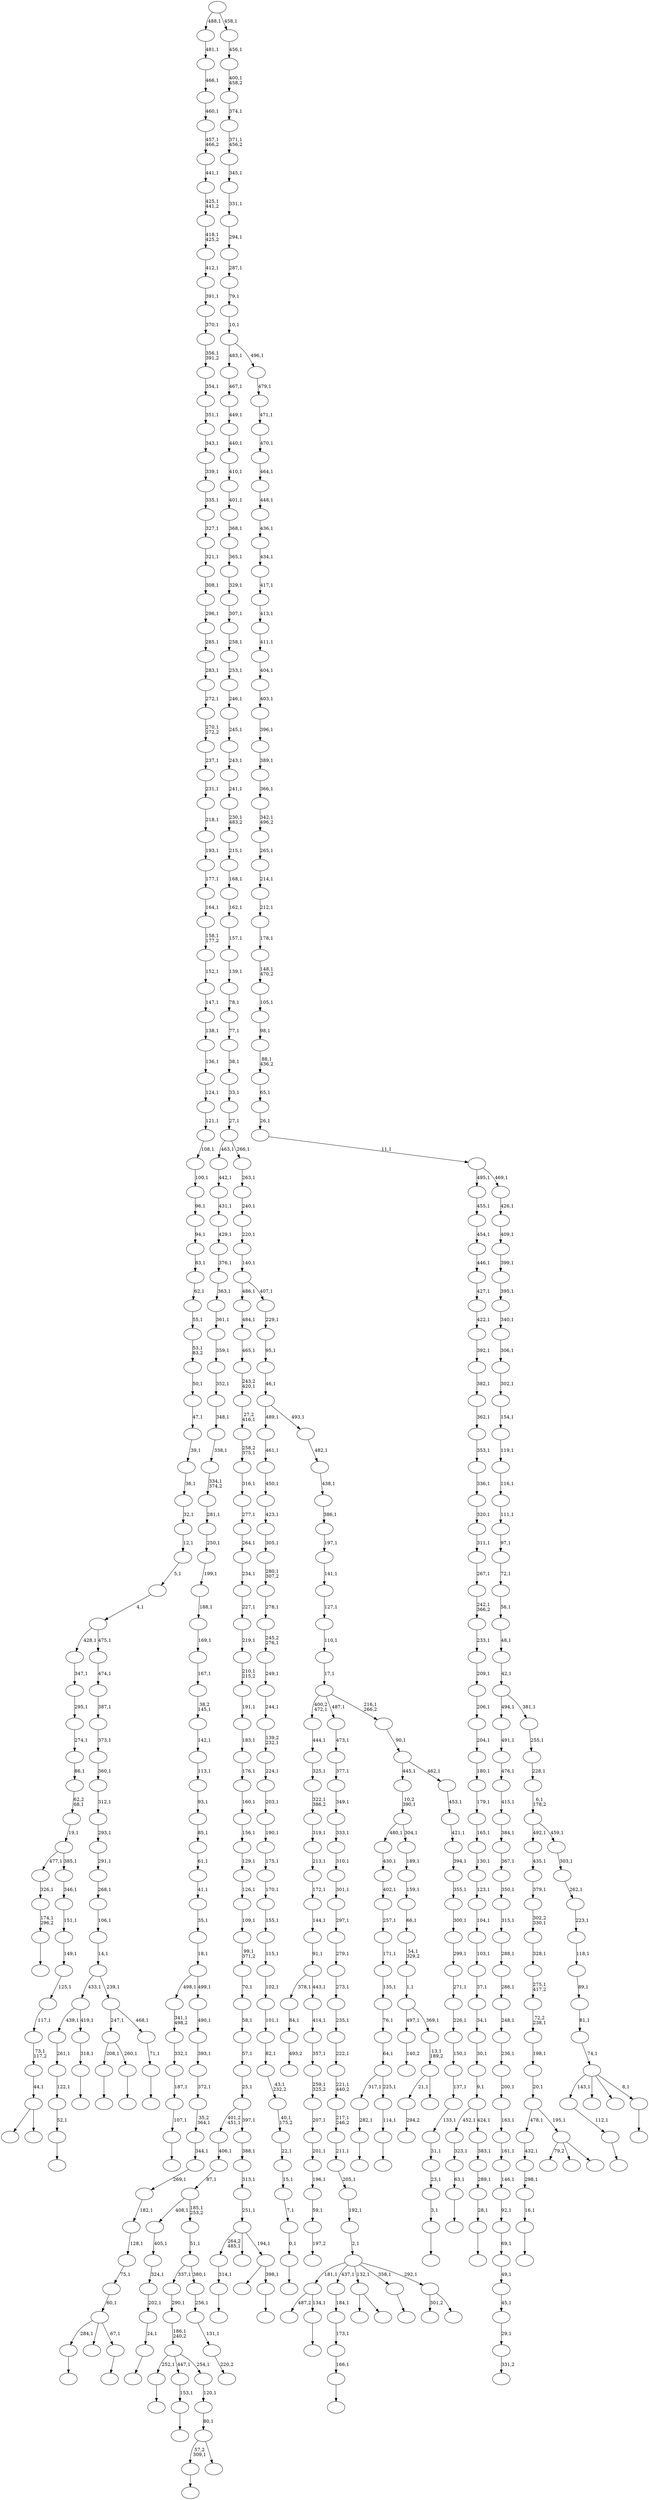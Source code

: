 digraph T {
	550 [label=""]
	549 [label=""]
	548 [label=""]
	547 [label=""]
	546 [label=""]
	545 [label=""]
	544 [label=""]
	543 [label=""]
	542 [label=""]
	541 [label=""]
	540 [label=""]
	539 [label=""]
	538 [label=""]
	537 [label=""]
	536 [label=""]
	535 [label=""]
	534 [label=""]
	533 [label=""]
	532 [label=""]
	531 [label=""]
	530 [label=""]
	529 [label=""]
	528 [label=""]
	527 [label=""]
	526 [label=""]
	525 [label=""]
	524 [label=""]
	523 [label=""]
	522 [label=""]
	521 [label=""]
	520 [label=""]
	519 [label=""]
	518 [label=""]
	517 [label=""]
	516 [label=""]
	515 [label=""]
	514 [label=""]
	513 [label=""]
	512 [label=""]
	511 [label=""]
	510 [label=""]
	509 [label=""]
	508 [label=""]
	507 [label=""]
	506 [label=""]
	505 [label=""]
	504 [label=""]
	503 [label=""]
	502 [label=""]
	501 [label=""]
	500 [label=""]
	499 [label=""]
	498 [label=""]
	497 [label=""]
	496 [label=""]
	495 [label=""]
	494 [label=""]
	493 [label=""]
	492 [label=""]
	491 [label=""]
	490 [label=""]
	489 [label=""]
	488 [label=""]
	487 [label=""]
	486 [label=""]
	485 [label=""]
	484 [label=""]
	483 [label=""]
	482 [label=""]
	481 [label=""]
	480 [label=""]
	479 [label=""]
	478 [label=""]
	477 [label=""]
	476 [label=""]
	475 [label=""]
	474 [label=""]
	473 [label=""]
	472 [label=""]
	471 [label=""]
	470 [label=""]
	469 [label=""]
	468 [label=""]
	467 [label=""]
	466 [label=""]
	465 [label=""]
	464 [label=""]
	463 [label=""]
	462 [label=""]
	461 [label=""]
	460 [label=""]
	459 [label=""]
	458 [label=""]
	457 [label=""]
	456 [label=""]
	455 [label=""]
	454 [label=""]
	453 [label=""]
	452 [label=""]
	451 [label=""]
	450 [label=""]
	449 [label=""]
	448 [label=""]
	447 [label=""]
	446 [label=""]
	445 [label=""]
	444 [label=""]
	443 [label=""]
	442 [label=""]
	441 [label=""]
	440 [label=""]
	439 [label=""]
	438 [label=""]
	437 [label=""]
	436 [label=""]
	435 [label=""]
	434 [label=""]
	433 [label=""]
	432 [label=""]
	431 [label=""]
	430 [label=""]
	429 [label=""]
	428 [label=""]
	427 [label=""]
	426 [label=""]
	425 [label=""]
	424 [label=""]
	423 [label=""]
	422 [label=""]
	421 [label=""]
	420 [label=""]
	419 [label=""]
	418 [label=""]
	417 [label=""]
	416 [label=""]
	415 [label=""]
	414 [label=""]
	413 [label=""]
	412 [label=""]
	411 [label=""]
	410 [label=""]
	409 [label=""]
	408 [label=""]
	407 [label=""]
	406 [label=""]
	405 [label=""]
	404 [label=""]
	403 [label=""]
	402 [label=""]
	401 [label=""]
	400 [label=""]
	399 [label=""]
	398 [label=""]
	397 [label=""]
	396 [label=""]
	395 [label=""]
	394 [label=""]
	393 [label=""]
	392 [label=""]
	391 [label=""]
	390 [label=""]
	389 [label=""]
	388 [label=""]
	387 [label=""]
	386 [label=""]
	385 [label=""]
	384 [label=""]
	383 [label=""]
	382 [label=""]
	381 [label=""]
	380 [label=""]
	379 [label=""]
	378 [label=""]
	377 [label=""]
	376 [label=""]
	375 [label=""]
	374 [label=""]
	373 [label=""]
	372 [label=""]
	371 [label=""]
	370 [label=""]
	369 [label=""]
	368 [label=""]
	367 [label=""]
	366 [label=""]
	365 [label=""]
	364 [label=""]
	363 [label=""]
	362 [label=""]
	361 [label=""]
	360 [label=""]
	359 [label=""]
	358 [label=""]
	357 [label=""]
	356 [label=""]
	355 [label=""]
	354 [label=""]
	353 [label=""]
	352 [label=""]
	351 [label=""]
	350 [label=""]
	349 [label=""]
	348 [label=""]
	347 [label=""]
	346 [label=""]
	345 [label=""]
	344 [label=""]
	343 [label=""]
	342 [label=""]
	341 [label=""]
	340 [label=""]
	339 [label=""]
	338 [label=""]
	337 [label=""]
	336 [label=""]
	335 [label=""]
	334 [label=""]
	333 [label=""]
	332 [label=""]
	331 [label=""]
	330 [label=""]
	329 [label=""]
	328 [label=""]
	327 [label=""]
	326 [label=""]
	325 [label=""]
	324 [label=""]
	323 [label=""]
	322 [label=""]
	321 [label=""]
	320 [label=""]
	319 [label=""]
	318 [label=""]
	317 [label=""]
	316 [label=""]
	315 [label=""]
	314 [label=""]
	313 [label=""]
	312 [label=""]
	311 [label=""]
	310 [label=""]
	309 [label=""]
	308 [label=""]
	307 [label=""]
	306 [label=""]
	305 [label=""]
	304 [label=""]
	303 [label=""]
	302 [label=""]
	301 [label=""]
	300 [label=""]
	299 [label=""]
	298 [label=""]
	297 [label=""]
	296 [label=""]
	295 [label=""]
	294 [label=""]
	293 [label=""]
	292 [label=""]
	291 [label=""]
	290 [label=""]
	289 [label=""]
	288 [label=""]
	287 [label=""]
	286 [label=""]
	285 [label=""]
	284 [label=""]
	283 [label=""]
	282 [label=""]
	281 [label=""]
	280 [label=""]
	279 [label=""]
	278 [label=""]
	277 [label=""]
	276 [label=""]
	275 [label=""]
	274 [label=""]
	273 [label=""]
	272 [label=""]
	271 [label=""]
	270 [label=""]
	269 [label=""]
	268 [label=""]
	267 [label=""]
	266 [label=""]
	265 [label=""]
	264 [label=""]
	263 [label=""]
	262 [label=""]
	261 [label=""]
	260 [label=""]
	259 [label=""]
	258 [label=""]
	257 [label=""]
	256 [label=""]
	255 [label=""]
	254 [label=""]
	253 [label=""]
	252 [label=""]
	251 [label=""]
	250 [label=""]
	249 [label=""]
	248 [label=""]
	247 [label=""]
	246 [label=""]
	245 [label=""]
	244 [label=""]
	243 [label=""]
	242 [label=""]
	241 [label=""]
	240 [label=""]
	239 [label=""]
	238 [label=""]
	237 [label=""]
	236 [label=""]
	235 [label=""]
	234 [label=""]
	233 [label=""]
	232 [label=""]
	231 [label=""]
	230 [label=""]
	229 [label=""]
	228 [label=""]
	227 [label=""]
	226 [label=""]
	225 [label=""]
	224 [label=""]
	223 [label=""]
	222 [label=""]
	221 [label=""]
	220 [label=""]
	219 [label=""]
	218 [label=""]
	217 [label=""]
	216 [label=""]
	215 [label=""]
	214 [label=""]
	213 [label=""]
	212 [label=""]
	211 [label=""]
	210 [label=""]
	209 [label=""]
	208 [label=""]
	207 [label=""]
	206 [label=""]
	205 [label=""]
	204 [label=""]
	203 [label=""]
	202 [label=""]
	201 [label=""]
	200 [label=""]
	199 [label=""]
	198 [label=""]
	197 [label=""]
	196 [label=""]
	195 [label=""]
	194 [label=""]
	193 [label=""]
	192 [label=""]
	191 [label=""]
	190 [label=""]
	189 [label=""]
	188 [label=""]
	187 [label=""]
	186 [label=""]
	185 [label=""]
	184 [label=""]
	183 [label=""]
	182 [label=""]
	181 [label=""]
	180 [label=""]
	179 [label=""]
	178 [label=""]
	177 [label=""]
	176 [label=""]
	175 [label=""]
	174 [label=""]
	173 [label=""]
	172 [label=""]
	171 [label=""]
	170 [label=""]
	169 [label=""]
	168 [label=""]
	167 [label=""]
	166 [label=""]
	165 [label=""]
	164 [label=""]
	163 [label=""]
	162 [label=""]
	161 [label=""]
	160 [label=""]
	159 [label=""]
	158 [label=""]
	157 [label=""]
	156 [label=""]
	155 [label=""]
	154 [label=""]
	153 [label=""]
	152 [label=""]
	151 [label=""]
	150 [label=""]
	149 [label=""]
	148 [label=""]
	147 [label=""]
	146 [label=""]
	145 [label=""]
	144 [label=""]
	143 [label=""]
	142 [label=""]
	141 [label=""]
	140 [label=""]
	139 [label=""]
	138 [label=""]
	137 [label=""]
	136 [label=""]
	135 [label=""]
	134 [label=""]
	133 [label=""]
	132 [label=""]
	131 [label=""]
	130 [label=""]
	129 [label=""]
	128 [label=""]
	127 [label=""]
	126 [label=""]
	125 [label=""]
	124 [label=""]
	123 [label=""]
	122 [label=""]
	121 [label=""]
	120 [label=""]
	119 [label=""]
	118 [label=""]
	117 [label=""]
	116 [label=""]
	115 [label=""]
	114 [label=""]
	113 [label=""]
	112 [label=""]
	111 [label=""]
	110 [label=""]
	109 [label=""]
	108 [label=""]
	107 [label=""]
	106 [label=""]
	105 [label=""]
	104 [label=""]
	103 [label=""]
	102 [label=""]
	101 [label=""]
	100 [label=""]
	99 [label=""]
	98 [label=""]
	97 [label=""]
	96 [label=""]
	95 [label=""]
	94 [label=""]
	93 [label=""]
	92 [label=""]
	91 [label=""]
	90 [label=""]
	89 [label=""]
	88 [label=""]
	87 [label=""]
	86 [label=""]
	85 [label=""]
	84 [label=""]
	83 [label=""]
	82 [label=""]
	81 [label=""]
	80 [label=""]
	79 [label=""]
	78 [label=""]
	77 [label=""]
	76 [label=""]
	75 [label=""]
	74 [label=""]
	73 [label=""]
	72 [label=""]
	71 [label=""]
	70 [label=""]
	69 [label=""]
	68 [label=""]
	67 [label=""]
	66 [label=""]
	65 [label=""]
	64 [label=""]
	63 [label=""]
	62 [label=""]
	61 [label=""]
	60 [label=""]
	59 [label=""]
	58 [label=""]
	57 [label=""]
	56 [label=""]
	55 [label=""]
	54 [label=""]
	53 [label=""]
	52 [label=""]
	51 [label=""]
	50 [label=""]
	49 [label=""]
	48 [label=""]
	47 [label=""]
	46 [label=""]
	45 [label=""]
	44 [label=""]
	43 [label=""]
	42 [label=""]
	41 [label=""]
	40 [label=""]
	39 [label=""]
	38 [label=""]
	37 [label=""]
	36 [label=""]
	35 [label=""]
	34 [label=""]
	33 [label=""]
	32 [label=""]
	31 [label=""]
	30 [label=""]
	29 [label=""]
	28 [label=""]
	27 [label=""]
	26 [label=""]
	25 [label=""]
	24 [label=""]
	23 [label=""]
	22 [label=""]
	21 [label=""]
	20 [label=""]
	19 [label=""]
	18 [label=""]
	17 [label=""]
	16 [label=""]
	15 [label=""]
	14 [label=""]
	13 [label=""]
	12 [label=""]
	11 [label=""]
	10 [label=""]
	9 [label=""]
	8 [label=""]
	7 [label=""]
	6 [label=""]
	5 [label=""]
	4 [label=""]
	3 [label=""]
	2 [label=""]
	1 [label=""]
	0 [label=""]
	548 -> 549 [label=""]
	547 -> 548 [label="314,1"]
	544 -> 545 [label=""]
	543 -> 544 [label="16,1"]
	542 -> 543 [label="298,1"]
	541 -> 542 [label="432,1"]
	539 -> 540 [label=""]
	537 -> 538 [label=""]
	536 -> 537 [label="107,1"]
	535 -> 536 [label="187,1"]
	534 -> 535 [label="332,1"]
	533 -> 534 [label="341,1\n498,2"]
	531 -> 532 [label="493,2"]
	530 -> 531 [label="84,1"]
	528 -> 529 [label=""]
	524 -> 525 [label="197,2"]
	523 -> 524 [label="59,1"]
	522 -> 523 [label="196,1"]
	521 -> 522 [label="201,1"]
	520 -> 521 [label="207,1"]
	519 -> 520 [label="259,1\n325,2"]
	518 -> 519 [label="357,1"]
	517 -> 518 [label="414,1"]
	516 -> 530 [label="378,1"]
	516 -> 517 [label="443,1"]
	515 -> 516 [label="91,1"]
	514 -> 515 [label="144,1"]
	513 -> 514 [label="172,1"]
	512 -> 513 [label="213,1"]
	511 -> 512 [label="319,1"]
	510 -> 511 [label="322,1\n386,2"]
	509 -> 510 [label="325,1"]
	508 -> 509 [label="444,1"]
	506 -> 507 [label=""]
	505 -> 506 [label="52,1"]
	504 -> 505 [label="122,1"]
	503 -> 504 [label="261,1"]
	500 -> 501 [label=""]
	499 -> 500 [label="174,1\n296,2"]
	498 -> 499 [label="326,1"]
	495 -> 496 [label="294,2"]
	493 -> 494 [label=""]
	492 -> 493 [label="282,1"]
	490 -> 491 [label=""]
	489 -> 490 [label="112,1"]
	487 -> 488 [label=""]
	486 -> 497 [label="487,2"]
	486 -> 487 [label="134,1"]
	484 -> 485 [label="331,2"]
	483 -> 484 [label="29,1"]
	482 -> 483 [label="45,1"]
	481 -> 482 [label="49,1"]
	480 -> 481 [label="69,1"]
	479 -> 480 [label="92,1"]
	478 -> 479 [label="146,1"]
	477 -> 478 [label="161,1"]
	476 -> 477 [label="163,1"]
	475 -> 476 [label="200,1"]
	474 -> 475 [label="236,1"]
	473 -> 474 [label="248,1"]
	472 -> 473 [label="286,1"]
	471 -> 472 [label="288,1"]
	470 -> 471 [label="315,1"]
	469 -> 470 [label="350,1"]
	468 -> 469 [label="367,1"]
	467 -> 468 [label="384,1"]
	466 -> 467 [label="415,1"]
	465 -> 466 [label="476,1"]
	464 -> 465 [label="491,1"]
	462 -> 463 [label=""]
	460 -> 461 [label=""]
	459 -> 539 [label="284,1"]
	459 -> 526 [label=""]
	459 -> 460 [label="67,1"]
	458 -> 459 [label="60,1"]
	457 -> 458 [label="75,1"]
	456 -> 457 [label="128,1"]
	455 -> 456 [label="182,1"]
	454 -> 455 [label="269,1"]
	453 -> 454 [label="344,1"]
	452 -> 453 [label="35,2\n364,1"]
	451 -> 452 [label="372,1"]
	450 -> 451 [label="393,1"]
	449 -> 450 [label="490,1"]
	448 -> 533 [label="498,1"]
	448 -> 449 [label="499,1"]
	447 -> 448 [label="18,1"]
	446 -> 447 [label="35,1"]
	445 -> 446 [label="41,1"]
	444 -> 445 [label="61,1"]
	443 -> 444 [label="85,1"]
	442 -> 443 [label="93,1"]
	441 -> 442 [label="113,1"]
	440 -> 441 [label="142,1"]
	439 -> 440 [label="38,2\n145,1"]
	438 -> 439 [label="167,1"]
	437 -> 438 [label="169,1"]
	436 -> 437 [label="188,1"]
	435 -> 436 [label="199,1"]
	434 -> 435 [label="250,1"]
	433 -> 434 [label="281,1"]
	432 -> 433 [label="334,1\n374,2"]
	431 -> 432 [label="338,1"]
	430 -> 431 [label="348,1"]
	429 -> 430 [label="352,1"]
	428 -> 429 [label="359,1"]
	427 -> 428 [label="361,1"]
	426 -> 427 [label="363,1"]
	425 -> 426 [label="376,1"]
	424 -> 425 [label="429,1"]
	423 -> 424 [label="431,1"]
	422 -> 423 [label="442,1"]
	420 -> 421 [label=""]
	419 -> 420 [label="318,1"]
	418 -> 503 [label="439,1"]
	418 -> 419 [label="419,1"]
	415 -> 416 [label=""]
	414 -> 415 [label="0,1"]
	413 -> 414 [label="7,1"]
	412 -> 413 [label="15,1"]
	411 -> 412 [label="22,1"]
	410 -> 411 [label="40,1\n175,2"]
	409 -> 410 [label="43,1\n232,2"]
	408 -> 409 [label="82,1"]
	407 -> 408 [label="101,1"]
	406 -> 407 [label="102,1"]
	405 -> 406 [label="115,1"]
	404 -> 405 [label="155,1"]
	403 -> 404 [label="170,1"]
	402 -> 403 [label="175,1"]
	401 -> 402 [label="190,1"]
	400 -> 401 [label="203,1"]
	399 -> 400 [label="224,1"]
	398 -> 399 [label="139,2\n232,1"]
	397 -> 398 [label="244,1"]
	396 -> 397 [label="249,1"]
	395 -> 396 [label="245,2\n276,1"]
	394 -> 395 [label="278,1"]
	393 -> 394 [label="280,1\n307,2"]
	392 -> 393 [label="305,1"]
	391 -> 392 [label="423,1"]
	390 -> 391 [label="450,1"]
	389 -> 390 [label="461,1"]
	386 -> 387 [label=""]
	385 -> 386 [label="63,1"]
	384 -> 385 [label="323,1"]
	381 -> 546 [label=""]
	381 -> 382 [label=""]
	380 -> 381 [label="44,1"]
	379 -> 380 [label="73,1\n117,2"]
	378 -> 379 [label="117,1"]
	377 -> 378 [label="125,1"]
	376 -> 377 [label="149,1"]
	375 -> 376 [label="151,1"]
	374 -> 375 [label="346,1"]
	373 -> 498 [label="477,1"]
	373 -> 374 [label="385,1"]
	372 -> 373 [label="19,1"]
	371 -> 372 [label="62,2\n68,1"]
	370 -> 371 [label="86,1"]
	369 -> 370 [label="274,1"]
	368 -> 369 [label="295,1"]
	367 -> 368 [label="347,1"]
	365 -> 366 [label=""]
	364 -> 365 [label="166,1"]
	363 -> 364 [label="173,1"]
	362 -> 363 [label="184,1"]
	360 -> 361 [label=""]
	359 -> 360 [label="114,1"]
	358 -> 492 [label="317,1"]
	358 -> 359 [label="225,1"]
	357 -> 358 [label="64,1"]
	356 -> 357 [label="76,1"]
	355 -> 356 [label="135,1"]
	354 -> 355 [label="171,1"]
	353 -> 354 [label="257,1"]
	352 -> 353 [label="402,1"]
	351 -> 352 [label="430,1"]
	349 -> 350 [label=""]
	347 -> 348 [label="140,2"]
	345 -> 346 [label=""]
	344 -> 345 [label="24,1"]
	343 -> 344 [label="202,1"]
	342 -> 343 [label="324,1"]
	341 -> 342 [label="405,1"]
	339 -> 340 [label=""]
	338 -> 339 [label="153,1"]
	336 -> 550 [label="79,2"]
	336 -> 502 [label=""]
	336 -> 337 [label=""]
	335 -> 541 [label="478,1"]
	335 -> 336 [label="195,1"]
	334 -> 335 [label="20,1"]
	333 -> 334 [label="198,1"]
	332 -> 333 [label="72,2\n238,1"]
	331 -> 332 [label="275,1\n417,2"]
	330 -> 331 [label="328,1"]
	329 -> 330 [label="302,2\n330,1"]
	328 -> 329 [label="379,1"]
	327 -> 328 [label="435,1"]
	325 -> 527 [label=""]
	325 -> 326 [label=""]
	323 -> 324 [label=""]
	320 -> 417 [label="301,2"]
	320 -> 321 [label=""]
	319 -> 486 [label="181,1"]
	319 -> 362 [label="437,1"]
	319 -> 325 [label="132,1"]
	319 -> 323 [label="358,1"]
	319 -> 320 [label="292,1"]
	318 -> 319 [label="2,1"]
	317 -> 318 [label="192,1"]
	316 -> 317 [label="205,1"]
	315 -> 316 [label="211,1"]
	314 -> 315 [label="217,1\n246,2"]
	313 -> 314 [label="221,1\n440,2"]
	312 -> 313 [label="222,1"]
	311 -> 312 [label="235,1"]
	310 -> 311 [label="273,1"]
	309 -> 310 [label="279,1"]
	308 -> 309 [label="297,1"]
	307 -> 308 [label="301,1"]
	306 -> 307 [label="310,1"]
	305 -> 306 [label="333,1"]
	304 -> 305 [label="349,1"]
	303 -> 304 [label="377,1"]
	302 -> 303 [label="473,1"]
	300 -> 301 [label=""]
	299 -> 462 [label="208,1"]
	299 -> 300 [label="260,1"]
	297 -> 298 [label=""]
	296 -> 297 [label="28,1"]
	295 -> 296 [label="289,1"]
	294 -> 295 [label="383,1"]
	293 -> 384 [label="452,1"]
	293 -> 294 [label="424,1"]
	292 -> 293 [label="9,1"]
	291 -> 292 [label="30,1"]
	290 -> 291 [label="34,1"]
	289 -> 290 [label="37,1"]
	288 -> 289 [label="103,1"]
	287 -> 288 [label="104,1"]
	286 -> 287 [label="123,1"]
	285 -> 286 [label="130,1"]
	284 -> 285 [label="165,1"]
	283 -> 284 [label="179,1"]
	282 -> 283 [label="180,1"]
	281 -> 282 [label="204,1"]
	280 -> 281 [label="206,1"]
	279 -> 280 [label="209,1"]
	278 -> 279 [label="233,1"]
	277 -> 278 [label="242,1\n366,2"]
	276 -> 277 [label="267,1"]
	275 -> 276 [label="311,1"]
	274 -> 275 [label="320,1"]
	273 -> 274 [label="336,1"]
	272 -> 273 [label="353,1"]
	271 -> 272 [label="362,1"]
	270 -> 271 [label="382,1"]
	269 -> 270 [label="392,1"]
	268 -> 269 [label="422,1"]
	267 -> 268 [label="427,1"]
	266 -> 267 [label="446,1"]
	265 -> 266 [label="454,1"]
	264 -> 265 [label="455,1"]
	261 -> 495 [label="21,1"]
	261 -> 262 [label=""]
	260 -> 261 [label="13,1\n189,2"]
	259 -> 347 [label="497,1"]
	259 -> 260 [label="369,1"]
	258 -> 259 [label="1,1"]
	257 -> 258 [label="54,1\n329,2"]
	256 -> 257 [label="66,1"]
	255 -> 256 [label="159,1"]
	254 -> 255 [label="189,1"]
	253 -> 351 [label="480,1"]
	253 -> 254 [label="304,1"]
	252 -> 253 [label="10,2\n390,1"]
	250 -> 349 [label="57,2\n309,1"]
	250 -> 251 [label=""]
	249 -> 250 [label="80,1"]
	248 -> 249 [label="120,1"]
	247 -> 528 [label="252,1"]
	247 -> 338 [label="447,1"]
	247 -> 248 [label="254,1"]
	246 -> 247 [label="186,1\n240,2"]
	245 -> 246 [label="290,1"]
	243 -> 244 [label="220,2"]
	242 -> 243 [label="131,1"]
	241 -> 242 [label="256,1"]
	240 -> 245 [label="337,1"]
	240 -> 241 [label="380,1"]
	239 -> 240 [label="51,1"]
	238 -> 341 [label="408,1"]
	238 -> 239 [label="185,1\n253,2"]
	237 -> 238 [label="87,1"]
	236 -> 237 [label="406,1"]
	234 -> 235 [label=""]
	233 -> 388 [label=""]
	233 -> 234 [label="398,1"]
	232 -> 547 [label="264,2\n485,1"]
	232 -> 322 [label=""]
	232 -> 233 [label="194,1"]
	231 -> 232 [label="251,1"]
	230 -> 231 [label="313,1"]
	229 -> 230 [label="388,1"]
	228 -> 236 [label="401,2\n451,1"]
	228 -> 229 [label="397,1"]
	227 -> 228 [label="25,1"]
	226 -> 227 [label="57,1"]
	225 -> 226 [label="58,1"]
	224 -> 225 [label="70,1"]
	223 -> 224 [label="99,1\n371,2"]
	222 -> 223 [label="109,1"]
	221 -> 222 [label="126,1"]
	220 -> 221 [label="129,1"]
	219 -> 220 [label="156,1"]
	218 -> 219 [label="160,1"]
	217 -> 218 [label="176,1"]
	216 -> 217 [label="183,1"]
	215 -> 216 [label="191,1"]
	214 -> 215 [label="210,1\n215,2"]
	213 -> 214 [label="219,1"]
	212 -> 213 [label="227,1"]
	211 -> 212 [label="234,1"]
	210 -> 211 [label="264,1"]
	209 -> 210 [label="277,1"]
	208 -> 209 [label="316,1"]
	207 -> 208 [label="258,2\n375,1"]
	206 -> 207 [label="27,2\n416,1"]
	205 -> 206 [label="243,2\n420,1"]
	204 -> 205 [label="465,1"]
	203 -> 204 [label="484,1"]
	201 -> 202 [label=""]
	200 -> 201 [label="3,1"]
	199 -> 200 [label="23,1"]
	198 -> 199 [label="31,1"]
	197 -> 198 [label="133,1"]
	196 -> 197 [label="137,1"]
	195 -> 196 [label="150,1"]
	194 -> 195 [label="226,1"]
	193 -> 194 [label="271,1"]
	192 -> 193 [label="299,1"]
	191 -> 192 [label="300,1"]
	190 -> 191 [label="355,1"]
	189 -> 190 [label="394,1"]
	188 -> 189 [label="421,1"]
	187 -> 188 [label="453,1"]
	186 -> 252 [label="445,1"]
	186 -> 187 [label="462,1"]
	185 -> 186 [label="90,1"]
	184 -> 508 [label="400,2\n472,1"]
	184 -> 302 [label="487,1"]
	184 -> 185 [label="216,1\n266,2"]
	183 -> 184 [label="17,1"]
	182 -> 183 [label="110,1"]
	181 -> 182 [label="127,1"]
	180 -> 181 [label="141,1"]
	179 -> 180 [label="197,1"]
	178 -> 179 [label="386,1"]
	177 -> 178 [label="438,1"]
	176 -> 177 [label="482,1"]
	175 -> 389 [label="489,1"]
	175 -> 176 [label="493,1"]
	174 -> 175 [label="46,1"]
	173 -> 174 [label="95,1"]
	172 -> 173 [label="229,1"]
	171 -> 203 [label="486,1"]
	171 -> 172 [label="407,1"]
	170 -> 171 [label="140,1"]
	169 -> 170 [label="220,1"]
	168 -> 169 [label="240,1"]
	167 -> 168 [label="263,1"]
	166 -> 422 [label="463,1"]
	166 -> 167 [label="266,1"]
	165 -> 166 [label="27,1"]
	164 -> 165 [label="33,1"]
	163 -> 164 [label="38,1"]
	162 -> 163 [label="77,1"]
	161 -> 162 [label="78,1"]
	160 -> 161 [label="139,1"]
	159 -> 160 [label="157,1"]
	158 -> 159 [label="162,1"]
	157 -> 158 [label="168,1"]
	156 -> 157 [label="215,1"]
	155 -> 156 [label="230,1\n483,2"]
	154 -> 155 [label="241,1"]
	153 -> 154 [label="243,1"]
	152 -> 153 [label="245,1"]
	151 -> 152 [label="246,1"]
	150 -> 151 [label="253,1"]
	149 -> 150 [label="258,1"]
	148 -> 149 [label="307,1"]
	147 -> 148 [label="329,1"]
	146 -> 147 [label="365,1"]
	145 -> 146 [label="368,1"]
	144 -> 145 [label="401,1"]
	143 -> 144 [label="410,1"]
	142 -> 143 [label="440,1"]
	141 -> 142 [label="449,1"]
	140 -> 141 [label="467,1"]
	138 -> 139 [label=""]
	137 -> 138 [label="71,1"]
	136 -> 299 [label="247,1"]
	136 -> 137 [label="468,1"]
	135 -> 418 [label="433,1"]
	135 -> 136 [label="239,1"]
	134 -> 135 [label="14,1"]
	133 -> 134 [label="106,1"]
	132 -> 133 [label="268,1"]
	131 -> 132 [label="291,1"]
	130 -> 131 [label="293,1"]
	129 -> 130 [label="312,1"]
	128 -> 129 [label="360,1"]
	127 -> 128 [label="373,1"]
	126 -> 127 [label="387,1"]
	125 -> 126 [label="474,1"]
	124 -> 367 [label="428,1"]
	124 -> 125 [label="475,1"]
	123 -> 124 [label="4,1"]
	122 -> 123 [label="5,1"]
	121 -> 122 [label="12,1"]
	120 -> 121 [label="32,1"]
	119 -> 120 [label="36,1"]
	118 -> 119 [label="39,1"]
	117 -> 118 [label="47,1"]
	116 -> 117 [label="50,1"]
	115 -> 116 [label="53,1\n83,2"]
	114 -> 115 [label="55,1"]
	113 -> 114 [label="62,1"]
	112 -> 113 [label="83,1"]
	111 -> 112 [label="94,1"]
	110 -> 111 [label="96,1"]
	109 -> 110 [label="100,1"]
	108 -> 109 [label="108,1"]
	107 -> 108 [label="121,1"]
	106 -> 107 [label="124,1"]
	105 -> 106 [label="136,1"]
	104 -> 105 [label="138,1"]
	103 -> 104 [label="147,1"]
	102 -> 103 [label="152,1"]
	101 -> 102 [label="158,1\n177,2"]
	100 -> 101 [label="164,1"]
	99 -> 100 [label="177,1"]
	98 -> 99 [label="193,1"]
	97 -> 98 [label="218,1"]
	96 -> 97 [label="231,1"]
	95 -> 96 [label="237,1"]
	94 -> 95 [label="270,1\n272,2"]
	93 -> 94 [label="272,1"]
	92 -> 93 [label="283,1"]
	91 -> 92 [label="285,1"]
	90 -> 91 [label="296,1"]
	89 -> 90 [label="308,1"]
	88 -> 89 [label="321,1"]
	87 -> 88 [label="327,1"]
	86 -> 87 [label="335,1"]
	85 -> 86 [label="339,1"]
	84 -> 85 [label="343,1"]
	83 -> 84 [label="351,1"]
	82 -> 83 [label="354,1"]
	81 -> 82 [label="356,1\n391,2"]
	80 -> 81 [label="370,1"]
	79 -> 80 [label="391,1"]
	78 -> 79 [label="412,1"]
	77 -> 78 [label="418,1\n425,2"]
	76 -> 77 [label="425,1\n441,2"]
	75 -> 76 [label="441,1"]
	74 -> 75 [label="457,1\n466,2"]
	73 -> 74 [label="460,1"]
	72 -> 73 [label="466,1"]
	71 -> 72 [label="481,1"]
	69 -> 70 [label=""]
	68 -> 489 [label="143,1"]
	68 -> 383 [label=""]
	68 -> 263 [label=""]
	68 -> 69 [label="8,1"]
	67 -> 68 [label="74,1"]
	66 -> 67 [label="81,1"]
	65 -> 66 [label="89,1"]
	64 -> 65 [label="118,1"]
	63 -> 64 [label="223,1"]
	62 -> 63 [label="262,1"]
	61 -> 62 [label="303,1"]
	60 -> 327 [label="492,1"]
	60 -> 61 [label="459,1"]
	59 -> 60 [label="6,1\n178,2"]
	58 -> 59 [label="228,1"]
	57 -> 58 [label="255,1"]
	56 -> 464 [label="494,1"]
	56 -> 57 [label="381,1"]
	55 -> 56 [label="42,1"]
	54 -> 55 [label="48,1"]
	53 -> 54 [label="56,1"]
	52 -> 53 [label="72,1"]
	51 -> 52 [label="97,1"]
	50 -> 51 [label="111,1"]
	49 -> 50 [label="116,1"]
	48 -> 49 [label="119,1"]
	47 -> 48 [label="154,1"]
	46 -> 47 [label="302,1"]
	45 -> 46 [label="306,1"]
	44 -> 45 [label="340,1"]
	43 -> 44 [label="395,1"]
	42 -> 43 [label="399,1"]
	41 -> 42 [label="409,1"]
	40 -> 41 [label="426,1"]
	39 -> 264 [label="495,1"]
	39 -> 40 [label="469,1"]
	38 -> 39 [label="11,1"]
	37 -> 38 [label="26,1"]
	36 -> 37 [label="65,1"]
	35 -> 36 [label="88,1\n436,2"]
	34 -> 35 [label="98,1"]
	33 -> 34 [label="105,1"]
	32 -> 33 [label="148,1\n470,2"]
	31 -> 32 [label="178,1"]
	30 -> 31 [label="212,1"]
	29 -> 30 [label="214,1"]
	28 -> 29 [label="265,1"]
	27 -> 28 [label="342,1\n496,2"]
	26 -> 27 [label="366,1"]
	25 -> 26 [label="389,1"]
	24 -> 25 [label="396,1"]
	23 -> 24 [label="403,1"]
	22 -> 23 [label="404,1"]
	21 -> 22 [label="411,1"]
	20 -> 21 [label="413,1"]
	19 -> 20 [label="417,1"]
	18 -> 19 [label="434,1"]
	17 -> 18 [label="436,1"]
	16 -> 17 [label="448,1"]
	15 -> 16 [label="464,1"]
	14 -> 15 [label="470,1"]
	13 -> 14 [label="471,1"]
	12 -> 13 [label="479,1"]
	11 -> 140 [label="483,1"]
	11 -> 12 [label="496,1"]
	10 -> 11 [label="10,1"]
	9 -> 10 [label="79,1"]
	8 -> 9 [label="287,1"]
	7 -> 8 [label="294,1"]
	6 -> 7 [label="331,1"]
	5 -> 6 [label="345,1"]
	4 -> 5 [label="371,1\n456,2"]
	3 -> 4 [label="374,1"]
	2 -> 3 [label="400,1\n458,2"]
	1 -> 2 [label="456,1"]
	0 -> 71 [label="488,1"]
	0 -> 1 [label="458,1"]
}
